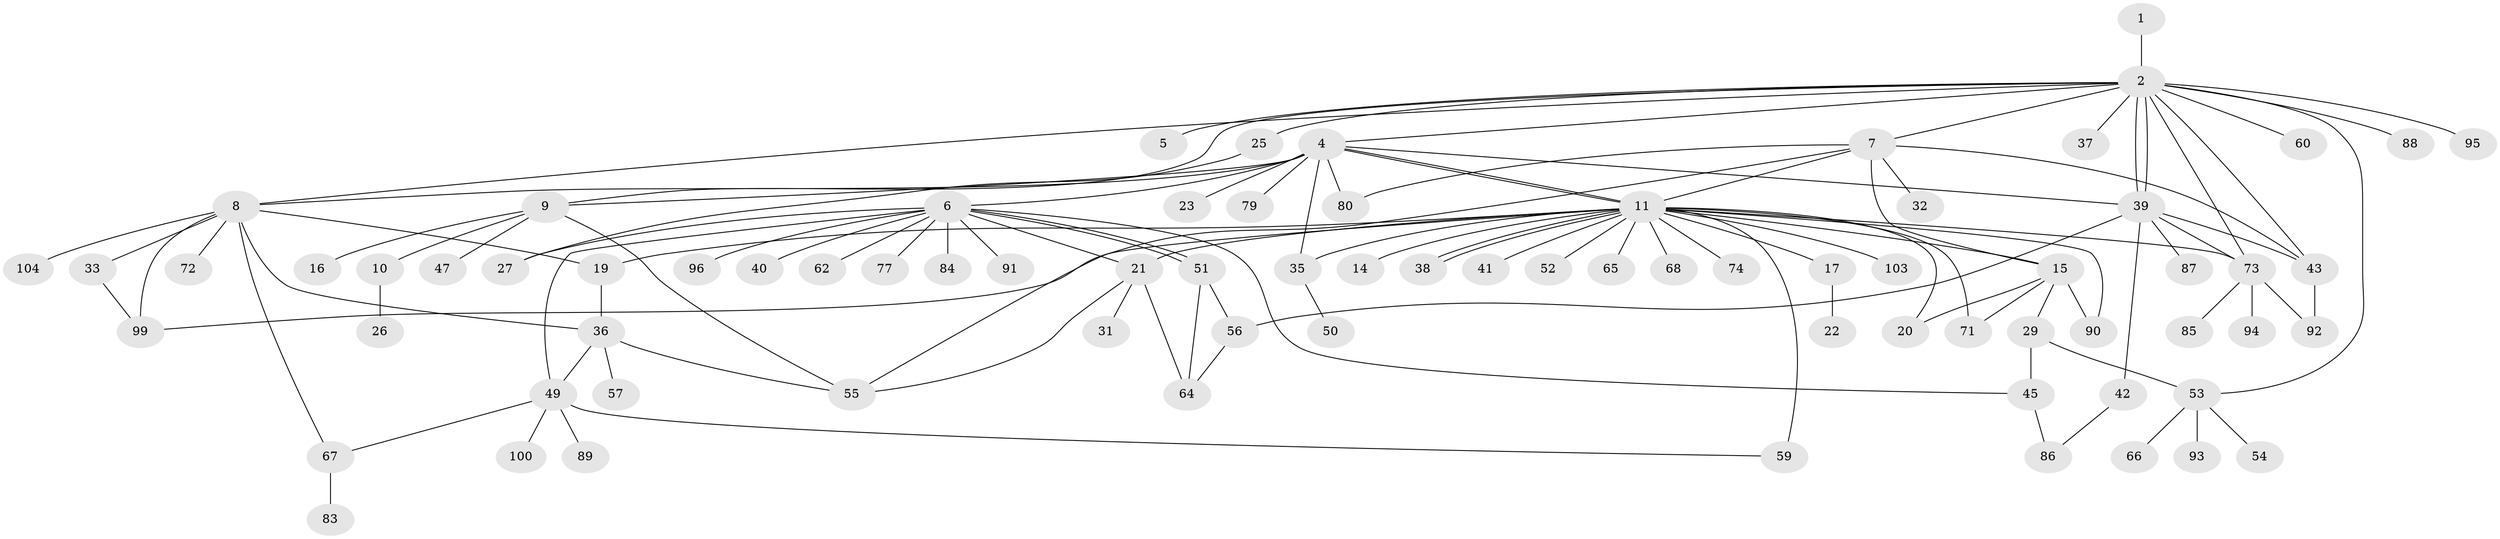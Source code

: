 // original degree distribution, {1: 0.5096153846153846, 16: 0.009615384615384616, 4: 0.08653846153846154, 12: 0.009615384615384616, 14: 0.009615384615384616, 8: 0.009615384615384616, 10: 0.009615384615384616, 7: 0.009615384615384616, 3: 0.10576923076923077, 24: 0.009615384615384616, 2: 0.17307692307692307, 6: 0.028846153846153848, 9: 0.009615384615384616, 5: 0.019230769230769232}
// Generated by graph-tools (version 1.1) at 2025/11/02/27/25 16:11:15]
// undirected, 79 vertices, 115 edges
graph export_dot {
graph [start="1"]
  node [color=gray90,style=filled];
  1;
  2 [super="+3"];
  4 [super="+12"];
  5;
  6 [super="+34"];
  7 [super="+30"];
  8 [super="+18"];
  9 [super="+24"];
  10 [super="+13"];
  11 [super="+101"];
  14;
  15 [super="+28"];
  16;
  17;
  19 [super="+58"];
  20;
  21 [super="+82"];
  22 [super="+61"];
  23;
  25;
  26;
  27;
  29;
  31;
  32;
  33;
  35 [super="+44"];
  36 [super="+76"];
  37;
  38;
  39 [super="+69"];
  40;
  41;
  42;
  43 [super="+48"];
  45 [super="+46"];
  47;
  49 [super="+63"];
  50;
  51 [super="+102"];
  52;
  53 [super="+78"];
  54;
  55;
  56 [super="+81"];
  57;
  59 [super="+97"];
  60;
  62;
  64;
  65;
  66;
  67 [super="+70"];
  68;
  71;
  72;
  73 [super="+75"];
  74;
  77;
  79;
  80;
  83;
  84;
  85;
  86;
  87;
  88;
  89;
  90;
  91;
  92 [super="+98"];
  93;
  94;
  95;
  96;
  99;
  100;
  103;
  104;
  1 -- 2;
  2 -- 4;
  2 -- 5;
  2 -- 7;
  2 -- 9;
  2 -- 25;
  2 -- 37;
  2 -- 39;
  2 -- 39;
  2 -- 53;
  2 -- 60;
  2 -- 73;
  2 -- 88;
  2 -- 95;
  2 -- 8;
  2 -- 43;
  4 -- 6;
  4 -- 8;
  4 -- 9;
  4 -- 11;
  4 -- 11;
  4 -- 23;
  4 -- 35;
  4 -- 39;
  4 -- 79;
  4 -- 80;
  6 -- 21;
  6 -- 27;
  6 -- 40;
  6 -- 45;
  6 -- 51;
  6 -- 51;
  6 -- 62;
  6 -- 77;
  6 -- 84;
  6 -- 91;
  6 -- 96;
  6 -- 49;
  7 -- 11;
  7 -- 15;
  7 -- 32;
  7 -- 43;
  7 -- 55;
  7 -- 80;
  8 -- 19;
  8 -- 33;
  8 -- 36;
  8 -- 67;
  8 -- 72;
  8 -- 99;
  8 -- 104;
  9 -- 10;
  9 -- 16;
  9 -- 47;
  9 -- 55;
  10 -- 26;
  11 -- 14;
  11 -- 15;
  11 -- 17;
  11 -- 20;
  11 -- 21;
  11 -- 35;
  11 -- 38;
  11 -- 38;
  11 -- 41;
  11 -- 52;
  11 -- 59 [weight=2];
  11 -- 65;
  11 -- 68;
  11 -- 71;
  11 -- 74;
  11 -- 90;
  11 -- 99;
  11 -- 103;
  11 -- 73;
  11 -- 19;
  15 -- 20;
  15 -- 90;
  15 -- 29;
  15 -- 71;
  17 -- 22 [weight=2];
  19 -- 36;
  21 -- 31;
  21 -- 55;
  21 -- 64;
  25 -- 27;
  29 -- 53;
  29 -- 45;
  33 -- 99;
  35 -- 50;
  36 -- 49;
  36 -- 55;
  36 -- 57;
  39 -- 42;
  39 -- 56;
  39 -- 73;
  39 -- 87;
  39 -- 43;
  42 -- 86;
  43 -- 92;
  45 -- 86;
  49 -- 67;
  49 -- 100;
  49 -- 89;
  49 -- 59;
  51 -- 64;
  51 -- 56;
  53 -- 54;
  53 -- 66;
  53 -- 93;
  56 -- 64;
  67 -- 83;
  73 -- 92;
  73 -- 85;
  73 -- 94;
}
